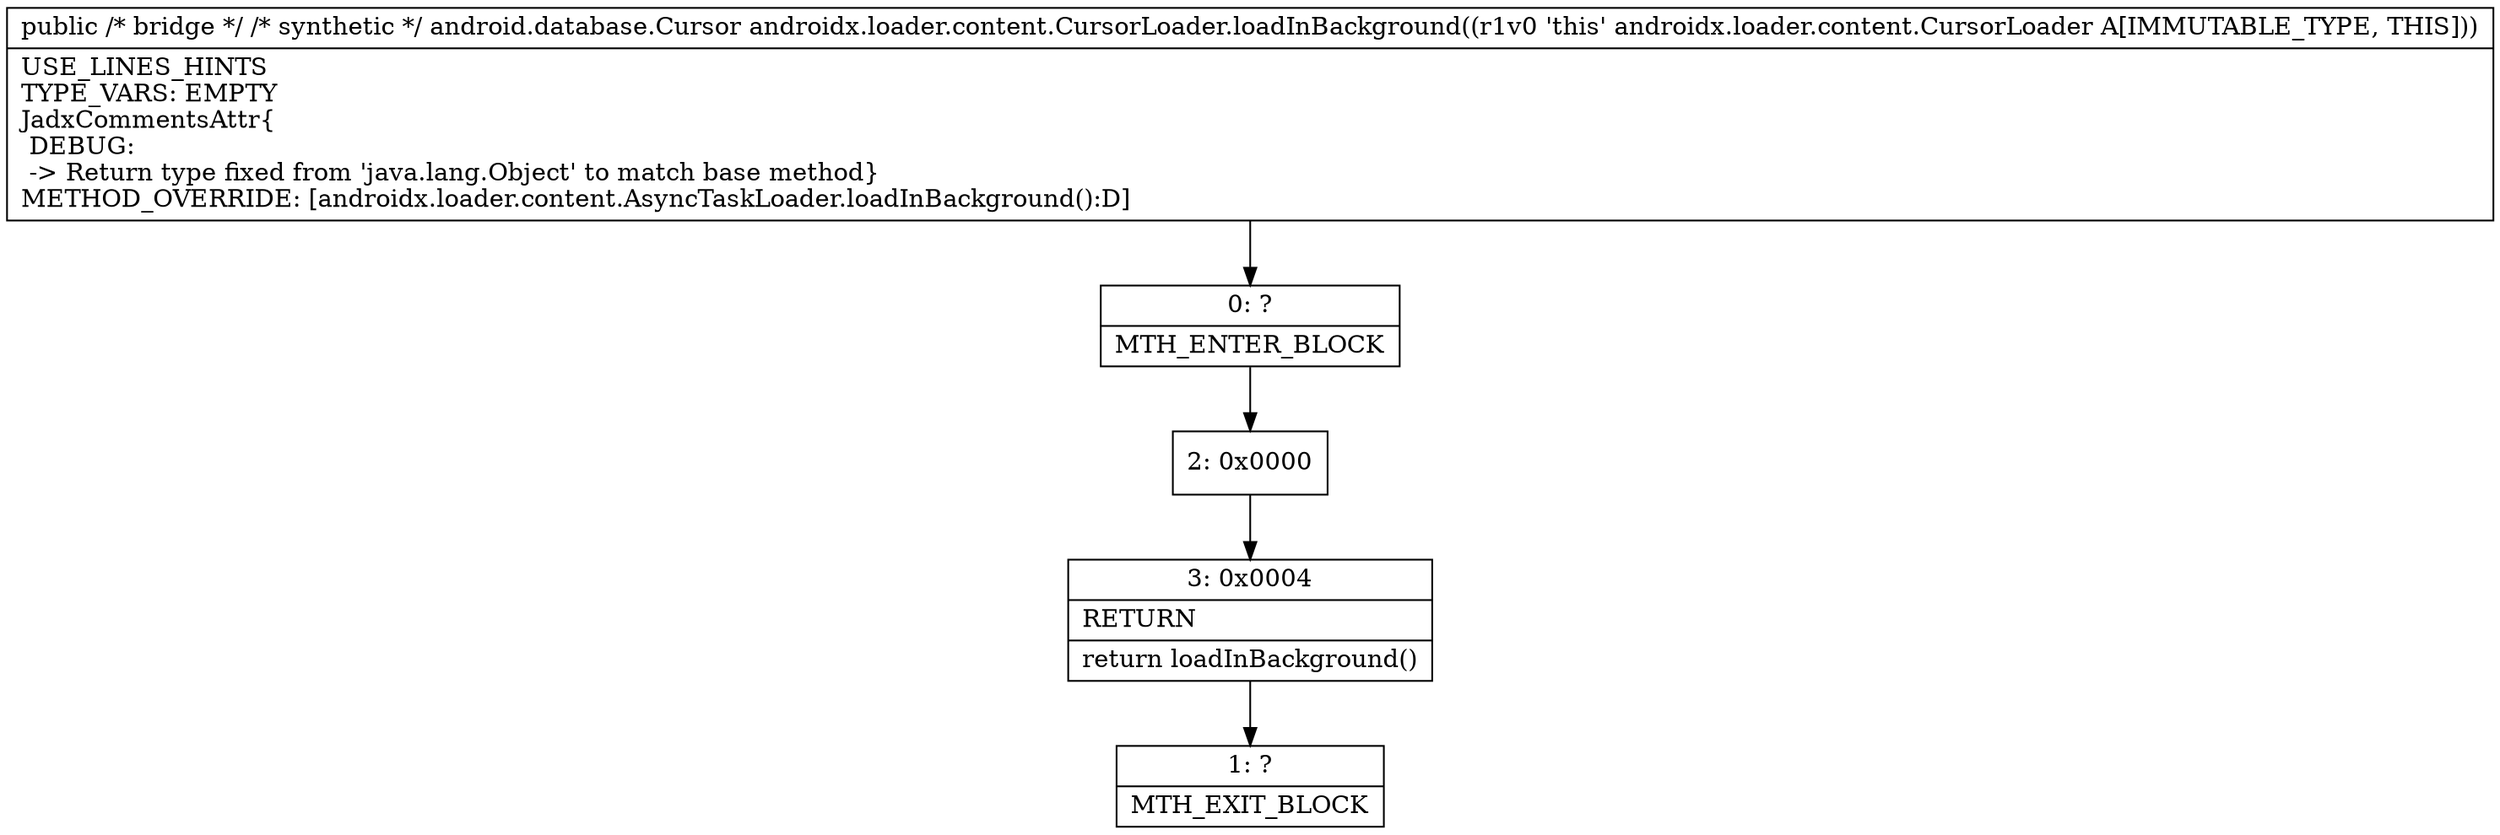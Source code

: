 digraph "CFG forandroidx.loader.content.CursorLoader.loadInBackground()Ljava\/lang\/Object;" {
Node_0 [shape=record,label="{0\:\ ?|MTH_ENTER_BLOCK\l}"];
Node_2 [shape=record,label="{2\:\ 0x0000}"];
Node_3 [shape=record,label="{3\:\ 0x0004|RETURN\l|return loadInBackground()\l}"];
Node_1 [shape=record,label="{1\:\ ?|MTH_EXIT_BLOCK\l}"];
MethodNode[shape=record,label="{public \/* bridge *\/ \/* synthetic *\/ android.database.Cursor androidx.loader.content.CursorLoader.loadInBackground((r1v0 'this' androidx.loader.content.CursorLoader A[IMMUTABLE_TYPE, THIS]))  | USE_LINES_HINTS\lTYPE_VARS: EMPTY\lJadxCommentsAttr\{\l DEBUG: \l \-\> Return type fixed from 'java.lang.Object' to match base method\}\lMETHOD_OVERRIDE: [androidx.loader.content.AsyncTaskLoader.loadInBackground():D]\l}"];
MethodNode -> Node_0;Node_0 -> Node_2;
Node_2 -> Node_3;
Node_3 -> Node_1;
}

